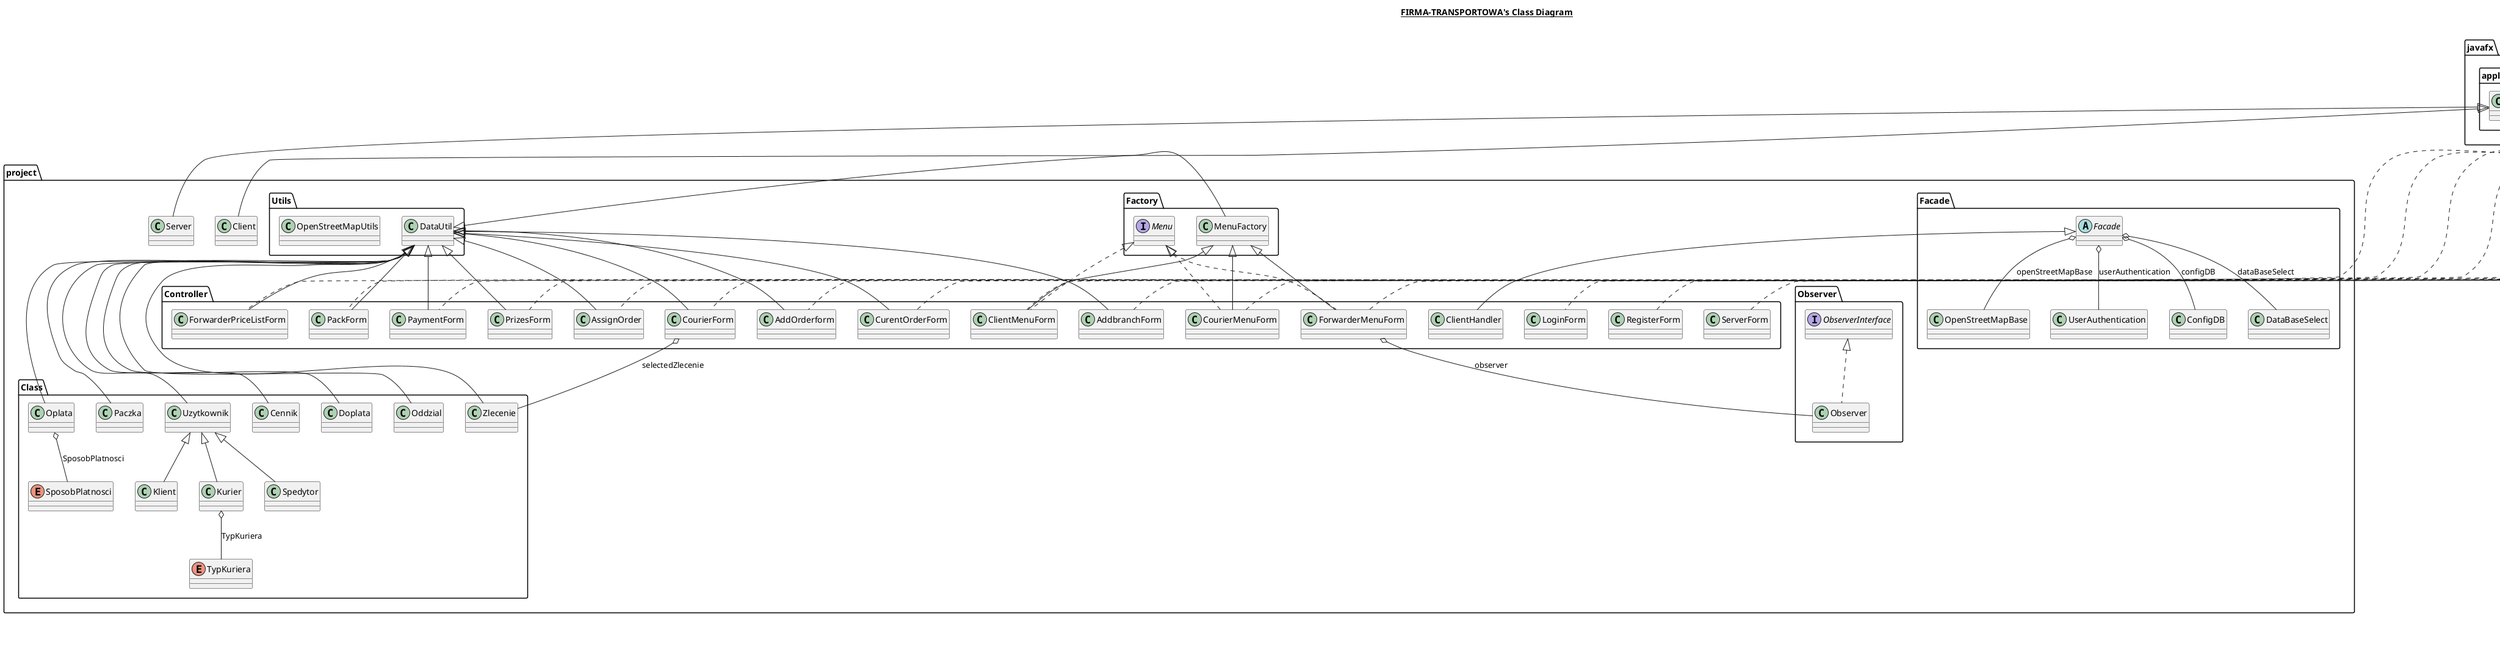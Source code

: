 @startuml

title __FIRMA-TRANSPORTOWA's Class Diagram__\n

  namespace project {
    namespace Class {
      class project.Class.Cennik {
      }
    }
  }
  

  namespace project {
    namespace Class {
      class project.Class.Doplata {
      }
    }
  }
  

  namespace project {
    namespace Class {
      class project.Class.Klient {
      }
    }
  }
  

  namespace project {
    namespace Class {
      class project.Class.Kurier {
      }
    }
  }
  

  namespace project {
    namespace Class {
      class project.Class.Oddzial {
      }
    }
  }
  

  namespace project {
    namespace Class {
      class project.Class.Oplata {
      }
    }
  }
  

  namespace project {
    namespace Class {
      class project.Class.Paczka {
      }
    }
  }
  

  namespace project {
    namespace Class {
      class project.Class.Spedytor {
      }
    }
  }
  

  namespace project {
    namespace Class {
      enum SposobPlatnosci {
      }
    }
  }
  

  namespace project {
    namespace Class {
      enum TypKuriera {
      }
    }
  }
  

  namespace project {
    namespace Class {
      class project.Class.Uzytkownik {
      }
    }
  }
  

  namespace project {
    namespace Class {
      class project.Class.Zlecenie {
      }
    }
  }
  

  namespace project {
    class project.Client {
    }
  }
  

  namespace project {
    namespace Controller {
      class project.Controller.AddOrderform {
      }
    }
  }
  

  namespace project {
    namespace Controller {
      class project.Controller.AddbranchForm {
      }
    }
  }
  

  namespace project {
    namespace Controller {
      class project.Controller.AssignOrder {
      }
    }
  }
  

  namespace project {
    namespace Controller {
      class project.Controller.ClientHandler {
      }
    }
  }
  

  namespace project {
    namespace Controller {
      class project.Controller.ClientMenuForm {
      }
    }
  }
  

  namespace project {
    namespace Controller {
      class project.Controller.CourierForm {
      }
    }
  }
  

  namespace project {
    namespace Controller {
      class project.Controller.CourierMenuForm {
      }
    }
  }
  

  namespace project {
    namespace Controller {
      class project.Controller.CurentOrderForm {
      }
    }
  }
  

  namespace project {
    namespace Controller {
      class project.Controller.ForwarderMenuForm {
      }
    }
  }
  

  namespace project {
    namespace Controller {
      class project.Controller.ForwarderPriceListForm {
      }
    }
  }
  

  namespace project {
    namespace Controller {
      class project.Controller.LoginForm {
      }
    }
  }
  

  namespace project {
    namespace Controller {
      class project.Controller.PackForm {
      }
    }
  }
  

  namespace project {
    namespace Controller {
      class project.Controller.PaymentForm {
      }
    }
  }
  

  namespace project {
    namespace Controller {
      class project.Controller.PrizesForm {
      }
    }
  }
  

  namespace project {
    namespace Controller {
      class project.Controller.RegisterForm {
      }
    }
  }
  

  namespace project {
    namespace Controller {
      class project.Controller.ServerForm {
      }
    }
  }
  

  namespace project {
    namespace Facade {
      class project.Facade.ConfigDB {
      }
    }
  }
  

  namespace project {
    namespace Facade {
      class project.Facade.DataBaseSelect {
      }
    }
  }
  

  namespace project {
    namespace Facade {
      abstract class project.Facade.Facade {
      }
    }
  }
  

  namespace project {
    namespace Facade {
      class project.Facade.OpenStreetMapBase {
      }
    }
  }
  

  namespace project {
    namespace Facade {
      class project.Facade.UserAuthentication {
      }
    }
  }
  

  namespace project {
    namespace Factory {
      interface project.Factory.Menu {
      }
    }
  }
  

  namespace project {
    namespace Factory {
      class project.Factory.MenuFactory {
      }
    }
  }
  

  namespace project {
    namespace Observer {
      class project.Observer.Observer {
      }
    }
  }
  

  namespace project {
    namespace Observer {
      interface project.Observer.ObserverInterface {
      }
    }
  }
  

  namespace project {
    class project.Server {
    }
  }
  

  namespace project {
    namespace Utils {
      class project.Utils.DataUtil {
      }
    }
  }
  

  namespace project {
    namespace Utils {
      class project.Utils.OpenStreetMapUtils {
      }
    }
  }
  

  project.Class.Cennik -up-|> project.Utils.DataUtil
  project.Class.Doplata -up-|> project.Utils.DataUtil
  project.Class.Klient -up-|> project.Class.Uzytkownik
  project.Class.Kurier -up-|> project.Class.Uzytkownik
  project.Class.Kurier o-- project.Class.TypKuriera : TypKuriera
  project.Class.Oddzial -up-|> project.Utils.DataUtil
  project.Class.Oplata -up-|> project.Utils.DataUtil
  project.Class.Oplata o-- project.Class.SposobPlatnosci : SposobPlatnosci
  project.Class.Paczka -up-|> project.Utils.DataUtil
  project.Class.Spedytor -up-|> project.Class.Uzytkownik
  project.Class.Uzytkownik -up-|> project.Utils.DataUtil
  project.Class.Zlecenie -up-|> project.Utils.DataUtil
  project.Client -up-|> javafx.application.Application
  project.Controller.AddOrderform .up.|> javafx.fxml.Initializable
  project.Controller.AddOrderform -up-|> project.Utils.DataUtil
  project.Controller.AddbranchForm .up.|> javafx.fxml.Initializable
  project.Controller.AddbranchForm -up-|> project.Utils.DataUtil
  project.Controller.AssignOrder .up.|> javafx.fxml.Initializable
  project.Controller.AssignOrder -up-|> project.Utils.DataUtil
  project.Controller.ClientHandler -up-|> project.Facade.Facade
  project.Controller.ClientMenuForm .up.|> javafx.fxml.Initializable
  project.Controller.ClientMenuForm .up.|> project.Factory.Menu
  project.Controller.ClientMenuForm -up-|> project.Factory.MenuFactory
  project.Controller.CourierForm .up.|> javafx.fxml.Initializable
  project.Controller.CourierForm -up-|> project.Utils.DataUtil
  project.Controller.CourierForm o-- project.Class.Zlecenie : selectedZlecenie
  project.Controller.CourierMenuForm .up.|> javafx.fxml.Initializable
  project.Controller.CourierMenuForm .up.|> project.Factory.Menu
  project.Controller.CourierMenuForm -up-|> project.Factory.MenuFactory
  project.Controller.CurentOrderForm .up.|> javafx.fxml.Initializable
  project.Controller.CurentOrderForm -up-|> project.Utils.DataUtil
  project.Controller.ForwarderMenuForm .up.|> javafx.fxml.Initializable
  project.Controller.ForwarderMenuForm .up.|> project.Factory.Menu
  project.Controller.ForwarderMenuForm -up-|> project.Factory.MenuFactory
  project.Controller.ForwarderMenuForm o-- project.Observer.Observer : observer
  project.Controller.ForwarderPriceListForm .up.|> javafx.fxml.Initializable
  project.Controller.ForwarderPriceListForm -up-|> project.Utils.DataUtil
  project.Controller.LoginForm .up.|> javafx.fxml.Initializable
  project.Controller.PackForm .up.|> javafx.fxml.Initializable
  project.Controller.PackForm -up-|> project.Utils.DataUtil
  project.Controller.PaymentForm .up.|> javafx.fxml.Initializable
  project.Controller.PaymentForm -up-|> project.Utils.DataUtil
  project.Controller.PrizesForm .up.|> javafx.fxml.Initializable
  project.Controller.PrizesForm -up-|> project.Utils.DataUtil
  project.Controller.RegisterForm .up.|> javafx.fxml.Initializable
  project.Controller.ServerForm .up.|> javafx.fxml.Initializable
  project.Facade.Facade o-- project.Facade.ConfigDB : configDB
  project.Facade.Facade o-- project.Facade.DataBaseSelect : dataBaseSelect
  project.Facade.Facade o-- project.Facade.OpenStreetMapBase : openStreetMapBase
  project.Facade.Facade o-- project.Facade.UserAuthentication : userAuthentication
  project.Factory.MenuFactory -up-|> project.Utils.DataUtil
  project.Observer.Observer .up.|> project.Observer.ObserverInterface
  project.Server -up-|> javafx.application.Application


right footer


PlantUML diagram generated by SketchIt! (https://bitbucket.org/pmesmeur/sketch.it)
For more information about this tool, please contact philippe.mesmeur@gmail.com
endfooter

@enduml
